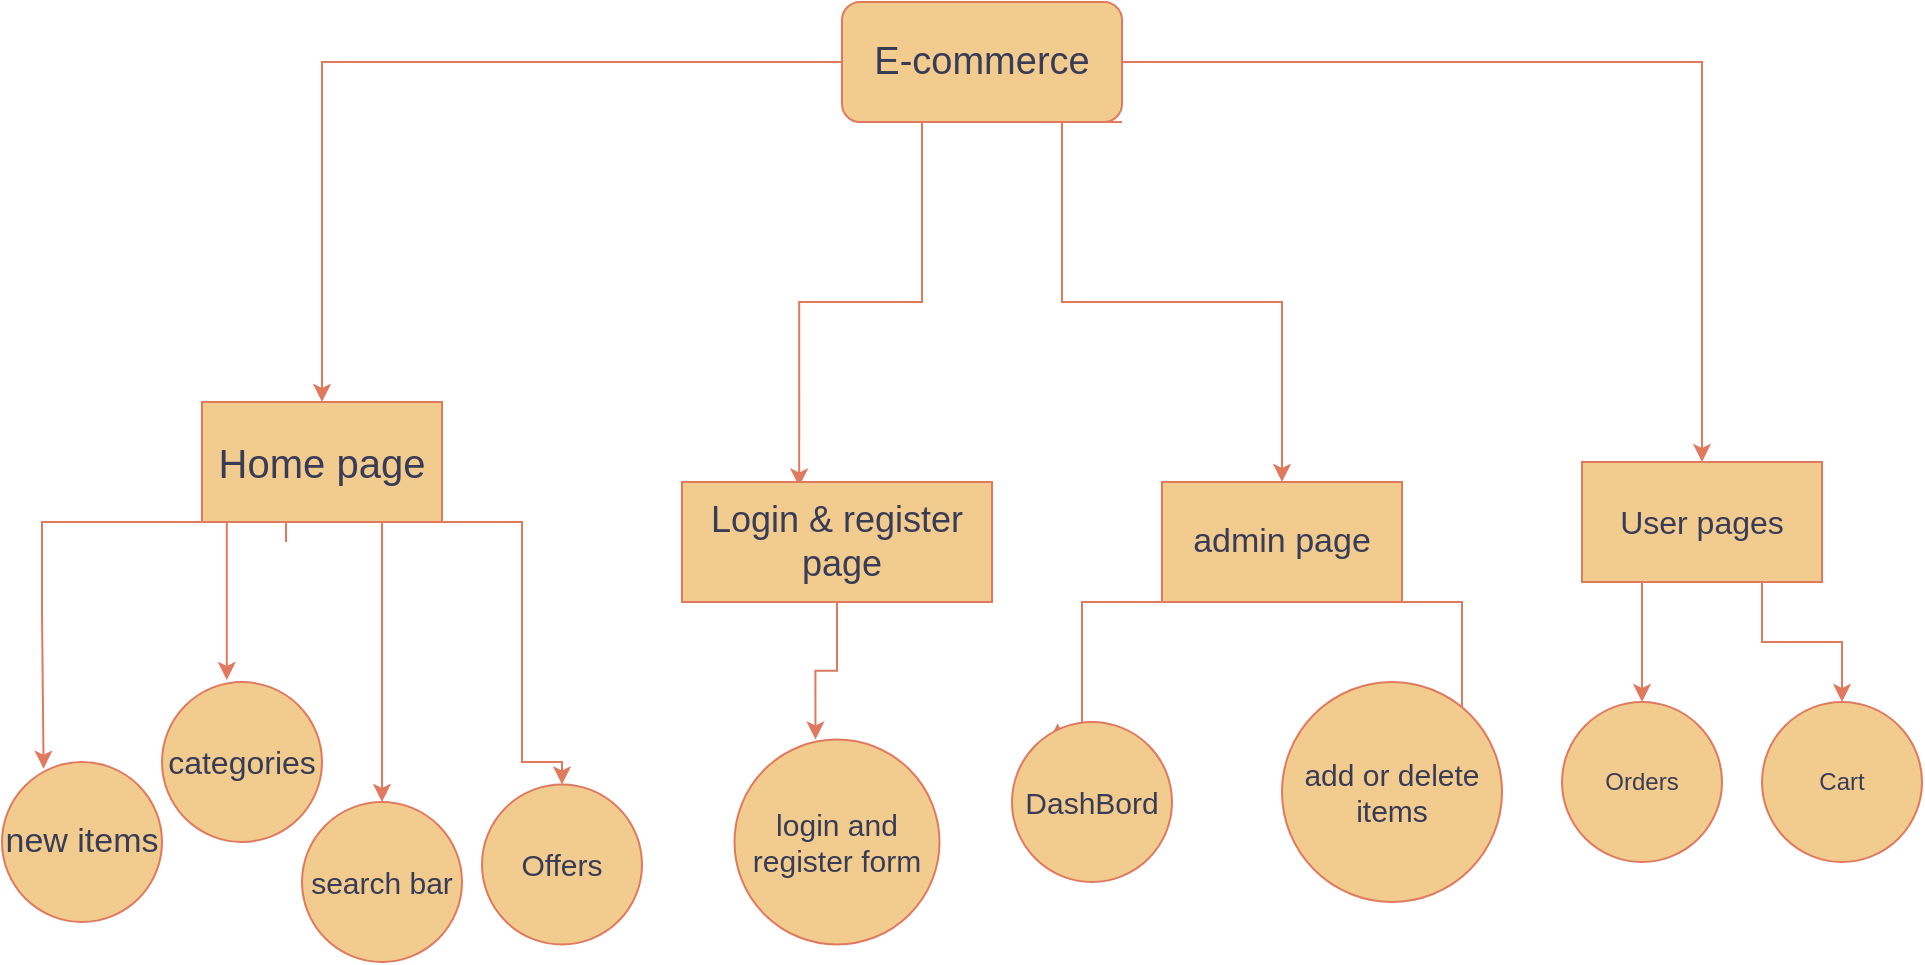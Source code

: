 <mxfile version="21.7.5" type="device">
  <diagram name="Page-1" id="uYmUhseXZ8bXHUldXYV-">
    <mxGraphModel dx="1886" dy="606" grid="1" gridSize="10" guides="1" tooltips="1" connect="1" arrows="1" fold="1" page="1" pageScale="1" pageWidth="850" pageHeight="1100" background="none" math="0" shadow="0">
      <root>
        <mxCell id="0" />
        <mxCell id="1" parent="0" />
        <mxCell id="8ay12BuJfRKTgijHyB5j-6" style="edgeStyle=orthogonalEdgeStyle;rounded=0;orthogonalLoop=1;jettySize=auto;html=1;exitX=0.5;exitY=1;exitDx=0;exitDy=0;entryX=0.378;entryY=0.037;entryDx=0;entryDy=0;entryPerimeter=0;labelBackgroundColor=none;fontColor=default;strokeColor=#E07A5F;" edge="1" parent="1" source="8ay12BuJfRKTgijHyB5j-1" target="8ay12BuJfRKTgijHyB5j-4">
          <mxGeometry relative="1" as="geometry">
            <Array as="points">
              <mxPoint x="380" y="80" />
              <mxPoint x="380" y="170" />
              <mxPoint x="319" y="170" />
            </Array>
          </mxGeometry>
        </mxCell>
        <mxCell id="8ay12BuJfRKTgijHyB5j-8" style="edgeStyle=orthogonalEdgeStyle;rounded=0;orthogonalLoop=1;jettySize=auto;html=1;exitX=1;exitY=0.5;exitDx=0;exitDy=0;entryX=0.5;entryY=0;entryDx=0;entryDy=0;labelBackgroundColor=none;fontColor=default;strokeColor=#E07A5F;" edge="1" parent="1" source="8ay12BuJfRKTgijHyB5j-1" target="8ay12BuJfRKTgijHyB5j-7">
          <mxGeometry relative="1" as="geometry" />
        </mxCell>
        <mxCell id="8ay12BuJfRKTgijHyB5j-9" style="edgeStyle=orthogonalEdgeStyle;rounded=0;orthogonalLoop=1;jettySize=auto;html=1;exitX=0;exitY=0.5;exitDx=0;exitDy=0;entryX=0.5;entryY=0;entryDx=0;entryDy=0;labelBackgroundColor=none;fontColor=default;strokeColor=#E07A5F;" edge="1" parent="1" source="8ay12BuJfRKTgijHyB5j-1" target="8ay12BuJfRKTgijHyB5j-2">
          <mxGeometry relative="1" as="geometry" />
        </mxCell>
        <mxCell id="8ay12BuJfRKTgijHyB5j-11" style="edgeStyle=orthogonalEdgeStyle;rounded=0;orthogonalLoop=1;jettySize=auto;html=1;exitX=1;exitY=1;exitDx=0;exitDy=0;labelBackgroundColor=none;fontColor=default;strokeColor=#E07A5F;" edge="1" parent="1" source="8ay12BuJfRKTgijHyB5j-1" target="8ay12BuJfRKTgijHyB5j-10">
          <mxGeometry relative="1" as="geometry">
            <Array as="points">
              <mxPoint x="450" y="80" />
              <mxPoint x="450" y="170" />
              <mxPoint x="560" y="170" />
            </Array>
          </mxGeometry>
        </mxCell>
        <mxCell id="8ay12BuJfRKTgijHyB5j-1" value="&lt;font style=&quot;font-size: 19px;&quot;&gt;E-commerce&lt;/font&gt;" style="rounded=1;whiteSpace=wrap;html=1;labelBackgroundColor=none;fillColor=#F2CC8F;strokeColor=#E07A5F;fontColor=#393C56;" vertex="1" parent="1">
          <mxGeometry x="340" y="20" width="140" height="60" as="geometry" />
        </mxCell>
        <mxCell id="8ay12BuJfRKTgijHyB5j-13" style="edgeStyle=orthogonalEdgeStyle;rounded=0;orthogonalLoop=1;jettySize=auto;html=1;exitX=0;exitY=1;exitDx=0;exitDy=0;entryX=0.26;entryY=0.042;entryDx=0;entryDy=0;entryPerimeter=0;labelBackgroundColor=none;fontColor=default;strokeColor=#E07A5F;" edge="1" parent="1" source="8ay12BuJfRKTgijHyB5j-2" target="8ay12BuJfRKTgijHyB5j-12">
          <mxGeometry relative="1" as="geometry">
            <Array as="points">
              <mxPoint x="-60" y="280" />
              <mxPoint x="-60" y="325" />
            </Array>
          </mxGeometry>
        </mxCell>
        <mxCell id="8ay12BuJfRKTgijHyB5j-16" style="edgeStyle=orthogonalEdgeStyle;rounded=0;orthogonalLoop=1;jettySize=auto;html=1;entryX=0.405;entryY=-0.013;entryDx=0;entryDy=0;entryPerimeter=0;labelBackgroundColor=none;fontColor=default;strokeColor=#E07A5F;" edge="1" parent="1" target="8ay12BuJfRKTgijHyB5j-14">
          <mxGeometry relative="1" as="geometry">
            <mxPoint x="62" y="290" as="sourcePoint" />
            <Array as="points">
              <mxPoint x="62" y="270" />
              <mxPoint x="63" y="270" />
              <mxPoint x="63" y="280" />
              <mxPoint x="32" y="280" />
            </Array>
          </mxGeometry>
        </mxCell>
        <mxCell id="8ay12BuJfRKTgijHyB5j-18" style="edgeStyle=orthogonalEdgeStyle;rounded=0;orthogonalLoop=1;jettySize=auto;html=1;exitX=0.75;exitY=1;exitDx=0;exitDy=0;entryX=0.5;entryY=0;entryDx=0;entryDy=0;labelBackgroundColor=none;fontColor=default;strokeColor=#E07A5F;" edge="1" parent="1" source="8ay12BuJfRKTgijHyB5j-2" target="8ay12BuJfRKTgijHyB5j-17">
          <mxGeometry relative="1" as="geometry">
            <Array as="points">
              <mxPoint x="180" y="280" />
              <mxPoint x="180" y="400" />
            </Array>
          </mxGeometry>
        </mxCell>
        <mxCell id="8ay12BuJfRKTgijHyB5j-27" style="edgeStyle=orthogonalEdgeStyle;rounded=0;orthogonalLoop=1;jettySize=auto;html=1;exitX=0.75;exitY=1;exitDx=0;exitDy=0;entryX=0.5;entryY=0;entryDx=0;entryDy=0;labelBackgroundColor=none;fontColor=default;strokeColor=#E07A5F;" edge="1" parent="1" source="8ay12BuJfRKTgijHyB5j-2" target="8ay12BuJfRKTgijHyB5j-25">
          <mxGeometry relative="1" as="geometry" />
        </mxCell>
        <mxCell id="8ay12BuJfRKTgijHyB5j-2" value="&lt;font style=&quot;font-size: 20px;&quot;&gt;Home page&lt;/font&gt;" style="rounded=0;whiteSpace=wrap;html=1;labelBackgroundColor=none;fillColor=#F2CC8F;strokeColor=#E07A5F;fontColor=#393C56;" vertex="1" parent="1">
          <mxGeometry x="20" y="220" width="120" height="60" as="geometry" />
        </mxCell>
        <mxCell id="8ay12BuJfRKTgijHyB5j-21" style="edgeStyle=orthogonalEdgeStyle;rounded=0;orthogonalLoop=1;jettySize=auto;html=1;exitX=0.5;exitY=1;exitDx=0;exitDy=0;entryX=0.395;entryY=0;entryDx=0;entryDy=0;entryPerimeter=0;labelBackgroundColor=none;fontColor=default;strokeColor=#E07A5F;" edge="1" parent="1" source="8ay12BuJfRKTgijHyB5j-4" target="8ay12BuJfRKTgijHyB5j-19">
          <mxGeometry relative="1" as="geometry" />
        </mxCell>
        <mxCell id="8ay12BuJfRKTgijHyB5j-4" value="&lt;font style=&quot;font-size: 18px;&quot;&gt;Login &amp;amp; register&lt;br&gt;&amp;nbsp;page&lt;/font&gt;" style="rounded=0;whiteSpace=wrap;html=1;labelBackgroundColor=none;fillColor=#F2CC8F;strokeColor=#E07A5F;fontColor=#393C56;" vertex="1" parent="1">
          <mxGeometry x="260" y="260" width="155" height="60" as="geometry" />
        </mxCell>
        <mxCell id="8ay12BuJfRKTgijHyB5j-32" style="edgeStyle=orthogonalEdgeStyle;rounded=0;orthogonalLoop=1;jettySize=auto;html=1;exitX=0.25;exitY=1;exitDx=0;exitDy=0;entryX=0.5;entryY=0;entryDx=0;entryDy=0;labelBackgroundColor=none;fontColor=default;strokeColor=#E07A5F;" edge="1" parent="1" source="8ay12BuJfRKTgijHyB5j-7" target="8ay12BuJfRKTgijHyB5j-30">
          <mxGeometry relative="1" as="geometry" />
        </mxCell>
        <mxCell id="8ay12BuJfRKTgijHyB5j-33" style="edgeStyle=orthogonalEdgeStyle;rounded=0;orthogonalLoop=1;jettySize=auto;html=1;exitX=0.75;exitY=1;exitDx=0;exitDy=0;entryX=0.5;entryY=0;entryDx=0;entryDy=0;labelBackgroundColor=none;fontColor=default;strokeColor=#E07A5F;" edge="1" parent="1" source="8ay12BuJfRKTgijHyB5j-7" target="8ay12BuJfRKTgijHyB5j-31">
          <mxGeometry relative="1" as="geometry" />
        </mxCell>
        <mxCell id="8ay12BuJfRKTgijHyB5j-7" value="&lt;font style=&quot;font-size: 16px;&quot;&gt;User pages&lt;/font&gt;" style="rounded=0;whiteSpace=wrap;html=1;labelBackgroundColor=none;fillColor=#F2CC8F;strokeColor=#E07A5F;fontColor=#393C56;" vertex="1" parent="1">
          <mxGeometry x="710" y="250" width="120" height="60" as="geometry" />
        </mxCell>
        <mxCell id="8ay12BuJfRKTgijHyB5j-24" style="edgeStyle=orthogonalEdgeStyle;rounded=0;orthogonalLoop=1;jettySize=auto;html=1;exitX=0;exitY=1;exitDx=0;exitDy=0;entryX=0.285;entryY=0.008;entryDx=0;entryDy=0;entryPerimeter=0;labelBackgroundColor=none;fontColor=default;strokeColor=#E07A5F;" edge="1" parent="1" source="8ay12BuJfRKTgijHyB5j-10" target="8ay12BuJfRKTgijHyB5j-22">
          <mxGeometry relative="1" as="geometry">
            <Array as="points">
              <mxPoint x="460" y="320" />
              <mxPoint x="460" y="391" />
            </Array>
          </mxGeometry>
        </mxCell>
        <mxCell id="8ay12BuJfRKTgijHyB5j-29" style="edgeStyle=orthogonalEdgeStyle;rounded=0;orthogonalLoop=1;jettySize=auto;html=1;exitX=0.75;exitY=1;exitDx=0;exitDy=0;entryX=0.5;entryY=0;entryDx=0;entryDy=0;labelBackgroundColor=none;fontColor=default;strokeColor=#E07A5F;" edge="1" parent="1" source="8ay12BuJfRKTgijHyB5j-10" target="8ay12BuJfRKTgijHyB5j-28">
          <mxGeometry relative="1" as="geometry">
            <Array as="points">
              <mxPoint x="650" y="320" />
              <mxPoint x="650" y="396" />
            </Array>
          </mxGeometry>
        </mxCell>
        <mxCell id="8ay12BuJfRKTgijHyB5j-10" value="&lt;font style=&quot;font-size: 17px;&quot;&gt;admin page&lt;/font&gt;" style="rounded=0;whiteSpace=wrap;html=1;labelBackgroundColor=none;fillColor=#F2CC8F;strokeColor=#E07A5F;fontColor=#393C56;" vertex="1" parent="1">
          <mxGeometry x="500" y="260" width="120" height="60" as="geometry" />
        </mxCell>
        <mxCell id="8ay12BuJfRKTgijHyB5j-12" value="&lt;font style=&quot;font-size: 17px;&quot;&gt;new items&lt;/font&gt;" style="ellipse;whiteSpace=wrap;html=1;aspect=fixed;labelBackgroundColor=none;fillColor=#F2CC8F;strokeColor=#E07A5F;fontColor=#393C56;" vertex="1" parent="1">
          <mxGeometry x="-80" y="400" width="80" height="80" as="geometry" />
        </mxCell>
        <mxCell id="8ay12BuJfRKTgijHyB5j-14" value="&lt;font style=&quot;font-size: 16px;&quot;&gt;categories&lt;/font&gt;" style="ellipse;whiteSpace=wrap;html=1;aspect=fixed;labelBackgroundColor=none;fillColor=#F2CC8F;strokeColor=#E07A5F;fontColor=#393C56;" vertex="1" parent="1">
          <mxGeometry y="360" width="80" height="80" as="geometry" />
        </mxCell>
        <mxCell id="8ay12BuJfRKTgijHyB5j-17" value="&lt;font style=&quot;font-size: 15px;&quot;&gt;Offers&lt;/font&gt;" style="ellipse;whiteSpace=wrap;html=1;aspect=fixed;labelBackgroundColor=none;fillColor=#F2CC8F;strokeColor=#E07A5F;fontColor=#393C56;" vertex="1" parent="1">
          <mxGeometry x="160" y="411.25" width="80" height="80" as="geometry" />
        </mxCell>
        <mxCell id="8ay12BuJfRKTgijHyB5j-19" value="&lt;font style=&quot;font-size: 15px;&quot;&gt;login and register form&lt;/font&gt;" style="ellipse;whiteSpace=wrap;html=1;aspect=fixed;labelBackgroundColor=none;fillColor=#F2CC8F;strokeColor=#E07A5F;fontColor=#393C56;" vertex="1" parent="1">
          <mxGeometry x="286.25" y="388.75" width="102.5" height="102.5" as="geometry" />
        </mxCell>
        <mxCell id="8ay12BuJfRKTgijHyB5j-22" value="&lt;font style=&quot;font-size: 15px;&quot;&gt;DashBord&lt;/font&gt;" style="ellipse;whiteSpace=wrap;html=1;aspect=fixed;labelBackgroundColor=none;fillColor=#F2CC8F;strokeColor=#E07A5F;fontColor=#393C56;" vertex="1" parent="1">
          <mxGeometry x="425" y="380" width="80" height="80" as="geometry" />
        </mxCell>
        <mxCell id="8ay12BuJfRKTgijHyB5j-25" value="&lt;font style=&quot;font-size: 15px;&quot;&gt;search bar&lt;/font&gt;" style="ellipse;whiteSpace=wrap;html=1;aspect=fixed;labelBackgroundColor=none;fillColor=#F2CC8F;strokeColor=#E07A5F;fontColor=#393C56;" vertex="1" parent="1">
          <mxGeometry x="70" y="420" width="80" height="80" as="geometry" />
        </mxCell>
        <mxCell id="8ay12BuJfRKTgijHyB5j-28" value="&lt;font style=&quot;font-size: 15px;&quot;&gt;add or delete items&lt;/font&gt;" style="ellipse;whiteSpace=wrap;html=1;aspect=fixed;labelBackgroundColor=none;fillColor=#F2CC8F;strokeColor=#E07A5F;fontColor=#393C56;" vertex="1" parent="1">
          <mxGeometry x="560" y="360" width="110" height="110" as="geometry" />
        </mxCell>
        <mxCell id="8ay12BuJfRKTgijHyB5j-30" value="Orders" style="ellipse;whiteSpace=wrap;html=1;aspect=fixed;labelBackgroundColor=none;fillColor=#F2CC8F;strokeColor=#E07A5F;fontColor=#393C56;" vertex="1" parent="1">
          <mxGeometry x="700" y="370" width="80" height="80" as="geometry" />
        </mxCell>
        <mxCell id="8ay12BuJfRKTgijHyB5j-31" value="Cart" style="ellipse;whiteSpace=wrap;html=1;aspect=fixed;labelBackgroundColor=none;fillColor=#F2CC8F;strokeColor=#E07A5F;fontColor=#393C56;" vertex="1" parent="1">
          <mxGeometry x="800" y="370" width="80" height="80" as="geometry" />
        </mxCell>
      </root>
    </mxGraphModel>
  </diagram>
</mxfile>
